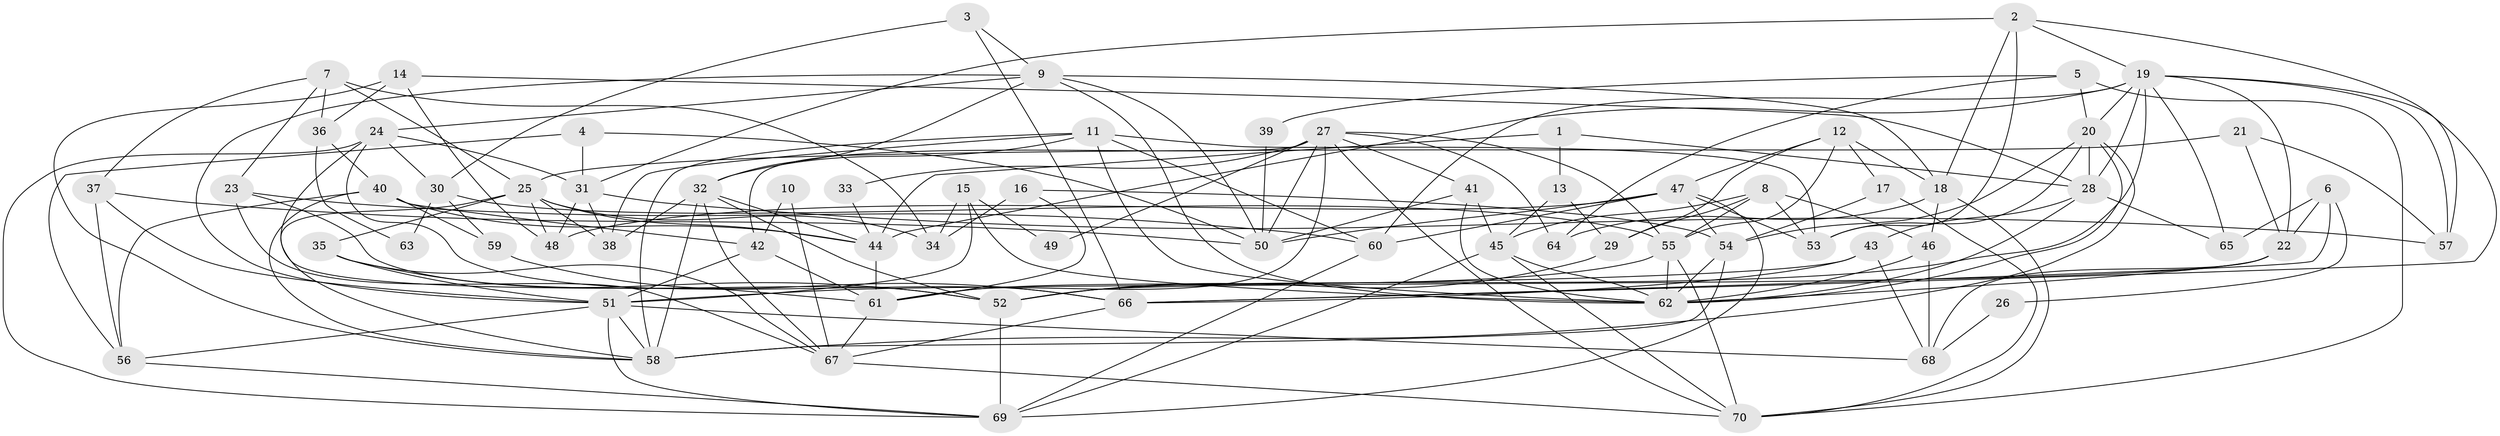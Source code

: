 // original degree distribution, {2: 0.13793103448275862, 4: 0.2672413793103448, 3: 0.27586206896551724, 5: 0.1724137931034483, 6: 0.08620689655172414, 7: 0.04310344827586207, 8: 0.008620689655172414, 9: 0.008620689655172414}
// Generated by graph-tools (version 1.1) at 2025/37/03/04/25 23:37:10]
// undirected, 70 vertices, 179 edges
graph export_dot {
  node [color=gray90,style=filled];
  1;
  2;
  3;
  4;
  5;
  6;
  7;
  8;
  9;
  10;
  11;
  12;
  13;
  14;
  15;
  16;
  17;
  18;
  19;
  20;
  21;
  22;
  23;
  24;
  25;
  26;
  27;
  28;
  29;
  30;
  31;
  32;
  33;
  34;
  35;
  36;
  37;
  38;
  39;
  40;
  41;
  42;
  43;
  44;
  45;
  46;
  47;
  48;
  49;
  50;
  51;
  52;
  53;
  54;
  55;
  56;
  57;
  58;
  59;
  60;
  61;
  62;
  63;
  64;
  65;
  66;
  67;
  68;
  69;
  70;
  1 -- 13 [weight=1.0];
  1 -- 28 [weight=1.0];
  1 -- 44 [weight=1.0];
  2 -- 18 [weight=1.0];
  2 -- 19 [weight=1.0];
  2 -- 31 [weight=1.0];
  2 -- 53 [weight=1.0];
  2 -- 57 [weight=1.0];
  3 -- 9 [weight=1.0];
  3 -- 30 [weight=1.0];
  3 -- 66 [weight=1.0];
  4 -- 31 [weight=1.0];
  4 -- 50 [weight=1.0];
  4 -- 56 [weight=1.0];
  5 -- 20 [weight=1.0];
  5 -- 39 [weight=1.0];
  5 -- 64 [weight=1.0];
  5 -- 70 [weight=1.0];
  6 -- 22 [weight=1.0];
  6 -- 26 [weight=1.0];
  6 -- 65 [weight=1.0];
  6 -- 66 [weight=1.0];
  7 -- 23 [weight=1.0];
  7 -- 25 [weight=2.0];
  7 -- 34 [weight=1.0];
  7 -- 36 [weight=1.0];
  7 -- 37 [weight=1.0];
  8 -- 29 [weight=1.0];
  8 -- 45 [weight=1.0];
  8 -- 46 [weight=1.0];
  8 -- 53 [weight=1.0];
  8 -- 55 [weight=1.0];
  9 -- 18 [weight=1.0];
  9 -- 24 [weight=1.0];
  9 -- 32 [weight=1.0];
  9 -- 50 [weight=1.0];
  9 -- 51 [weight=1.0];
  9 -- 62 [weight=1.0];
  10 -- 42 [weight=1.0];
  10 -- 67 [weight=1.0];
  11 -- 32 [weight=1.0];
  11 -- 38 [weight=1.0];
  11 -- 53 [weight=1.0];
  11 -- 58 [weight=1.0];
  11 -- 60 [weight=1.0];
  11 -- 62 [weight=1.0];
  12 -- 17 [weight=1.0];
  12 -- 18 [weight=1.0];
  12 -- 29 [weight=1.0];
  12 -- 47 [weight=1.0];
  12 -- 55 [weight=1.0];
  13 -- 29 [weight=1.0];
  13 -- 45 [weight=1.0];
  14 -- 28 [weight=1.0];
  14 -- 36 [weight=1.0];
  14 -- 48 [weight=1.0];
  14 -- 58 [weight=1.0];
  15 -- 34 [weight=1.0];
  15 -- 49 [weight=1.0];
  15 -- 51 [weight=1.0];
  15 -- 62 [weight=1.0];
  16 -- 34 [weight=1.0];
  16 -- 54 [weight=1.0];
  16 -- 61 [weight=1.0];
  17 -- 54 [weight=1.0];
  17 -- 70 [weight=1.0];
  18 -- 46 [weight=1.0];
  18 -- 64 [weight=1.0];
  18 -- 70 [weight=1.0];
  19 -- 20 [weight=1.0];
  19 -- 22 [weight=1.0];
  19 -- 28 [weight=1.0];
  19 -- 44 [weight=1.0];
  19 -- 52 [weight=1.0];
  19 -- 57 [weight=1.0];
  19 -- 60 [weight=1.0];
  19 -- 65 [weight=1.0];
  19 -- 66 [weight=1.0];
  20 -- 28 [weight=1.0];
  20 -- 53 [weight=1.0];
  20 -- 54 [weight=1.0];
  20 -- 58 [weight=1.0];
  20 -- 62 [weight=1.0];
  21 -- 22 [weight=1.0];
  21 -- 25 [weight=1.0];
  21 -- 57 [weight=1.0];
  22 -- 52 [weight=1.0];
  22 -- 62 [weight=1.0];
  22 -- 68 [weight=1.0];
  23 -- 52 [weight=1.0];
  23 -- 60 [weight=1.0];
  23 -- 67 [weight=1.0];
  24 -- 30 [weight=1.0];
  24 -- 31 [weight=1.0];
  24 -- 61 [weight=1.0];
  24 -- 66 [weight=1.0];
  24 -- 69 [weight=1.0];
  25 -- 34 [weight=1.0];
  25 -- 35 [weight=1.0];
  25 -- 38 [weight=1.0];
  25 -- 44 [weight=1.0];
  25 -- 48 [weight=1.0];
  25 -- 58 [weight=1.0];
  26 -- 68 [weight=1.0];
  27 -- 33 [weight=2.0];
  27 -- 41 [weight=1.0];
  27 -- 42 [weight=1.0];
  27 -- 49 [weight=1.0];
  27 -- 50 [weight=1.0];
  27 -- 55 [weight=1.0];
  27 -- 61 [weight=1.0];
  27 -- 64 [weight=1.0];
  27 -- 70 [weight=1.0];
  28 -- 43 [weight=1.0];
  28 -- 62 [weight=1.0];
  28 -- 65 [weight=1.0];
  29 -- 52 [weight=1.0];
  30 -- 55 [weight=1.0];
  30 -- 59 [weight=1.0];
  30 -- 63 [weight=1.0];
  31 -- 38 [weight=1.0];
  31 -- 48 [weight=1.0];
  31 -- 57 [weight=1.0];
  32 -- 38 [weight=1.0];
  32 -- 44 [weight=1.0];
  32 -- 52 [weight=1.0];
  32 -- 58 [weight=1.0];
  32 -- 67 [weight=1.0];
  33 -- 44 [weight=1.0];
  35 -- 51 [weight=1.0];
  35 -- 52 [weight=1.0];
  35 -- 67 [weight=1.0];
  36 -- 40 [weight=1.0];
  36 -- 63 [weight=1.0];
  37 -- 50 [weight=2.0];
  37 -- 51 [weight=1.0];
  37 -- 56 [weight=1.0];
  39 -- 50 [weight=1.0];
  40 -- 42 [weight=1.0];
  40 -- 44 [weight=1.0];
  40 -- 56 [weight=1.0];
  40 -- 58 [weight=1.0];
  40 -- 59 [weight=1.0];
  41 -- 45 [weight=1.0];
  41 -- 50 [weight=1.0];
  41 -- 62 [weight=1.0];
  42 -- 51 [weight=1.0];
  42 -- 61 [weight=1.0];
  43 -- 51 [weight=1.0];
  43 -- 66 [weight=1.0];
  43 -- 68 [weight=1.0];
  44 -- 61 [weight=1.0];
  45 -- 62 [weight=1.0];
  45 -- 69 [weight=1.0];
  45 -- 70 [weight=1.0];
  46 -- 62 [weight=1.0];
  46 -- 68 [weight=1.0];
  47 -- 48 [weight=1.0];
  47 -- 50 [weight=1.0];
  47 -- 53 [weight=1.0];
  47 -- 54 [weight=2.0];
  47 -- 60 [weight=1.0];
  47 -- 69 [weight=1.0];
  51 -- 56 [weight=1.0];
  51 -- 58 [weight=1.0];
  51 -- 68 [weight=1.0];
  51 -- 69 [weight=1.0];
  52 -- 69 [weight=2.0];
  54 -- 58 [weight=1.0];
  54 -- 62 [weight=2.0];
  55 -- 61 [weight=1.0];
  55 -- 62 [weight=1.0];
  55 -- 70 [weight=1.0];
  56 -- 69 [weight=1.0];
  59 -- 66 [weight=1.0];
  60 -- 69 [weight=1.0];
  61 -- 67 [weight=1.0];
  66 -- 67 [weight=1.0];
  67 -- 70 [weight=1.0];
}
